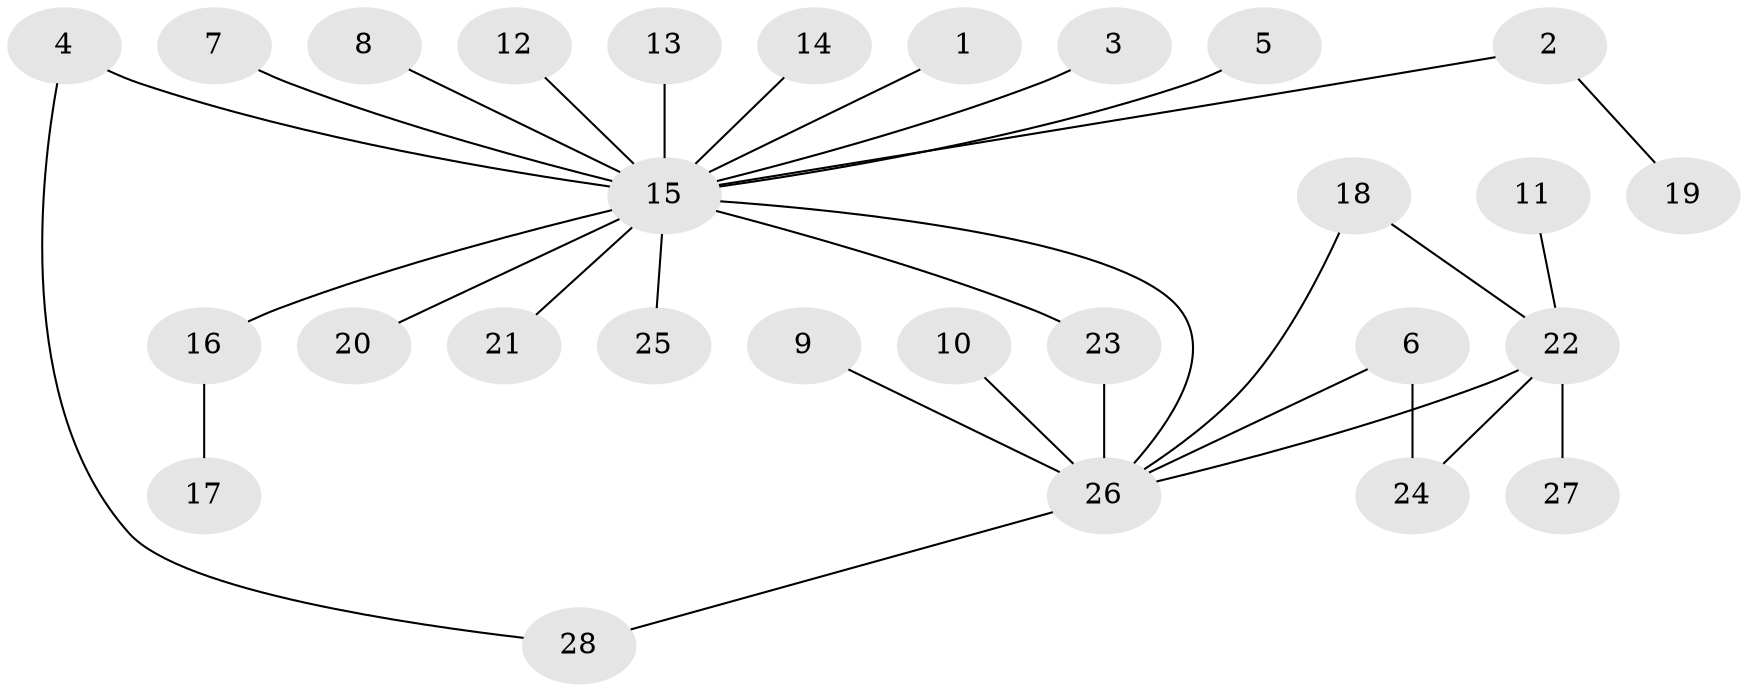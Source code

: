 // original degree distribution, {11: 0.018518518518518517, 19: 0.018518518518518517, 4: 0.037037037037037035, 1: 0.5185185185185185, 8: 0.018518518518518517, 3: 0.1111111111111111, 2: 0.2777777777777778}
// Generated by graph-tools (version 1.1) at 2025/01/03/09/25 03:01:40]
// undirected, 28 vertices, 31 edges
graph export_dot {
graph [start="1"]
  node [color=gray90,style=filled];
  1;
  2;
  3;
  4;
  5;
  6;
  7;
  8;
  9;
  10;
  11;
  12;
  13;
  14;
  15;
  16;
  17;
  18;
  19;
  20;
  21;
  22;
  23;
  24;
  25;
  26;
  27;
  28;
  1 -- 15 [weight=1.0];
  2 -- 15 [weight=1.0];
  2 -- 19 [weight=1.0];
  3 -- 15 [weight=1.0];
  4 -- 15 [weight=1.0];
  4 -- 28 [weight=1.0];
  5 -- 15 [weight=1.0];
  6 -- 24 [weight=1.0];
  6 -- 26 [weight=1.0];
  7 -- 15 [weight=1.0];
  8 -- 15 [weight=1.0];
  9 -- 26 [weight=1.0];
  10 -- 26 [weight=2.0];
  11 -- 22 [weight=1.0];
  12 -- 15 [weight=1.0];
  13 -- 15 [weight=1.0];
  14 -- 15 [weight=2.0];
  15 -- 16 [weight=1.0];
  15 -- 20 [weight=1.0];
  15 -- 21 [weight=1.0];
  15 -- 23 [weight=1.0];
  15 -- 25 [weight=1.0];
  15 -- 26 [weight=1.0];
  16 -- 17 [weight=1.0];
  18 -- 22 [weight=1.0];
  18 -- 26 [weight=1.0];
  22 -- 24 [weight=1.0];
  22 -- 26 [weight=1.0];
  22 -- 27 [weight=2.0];
  23 -- 26 [weight=1.0];
  26 -- 28 [weight=1.0];
}
